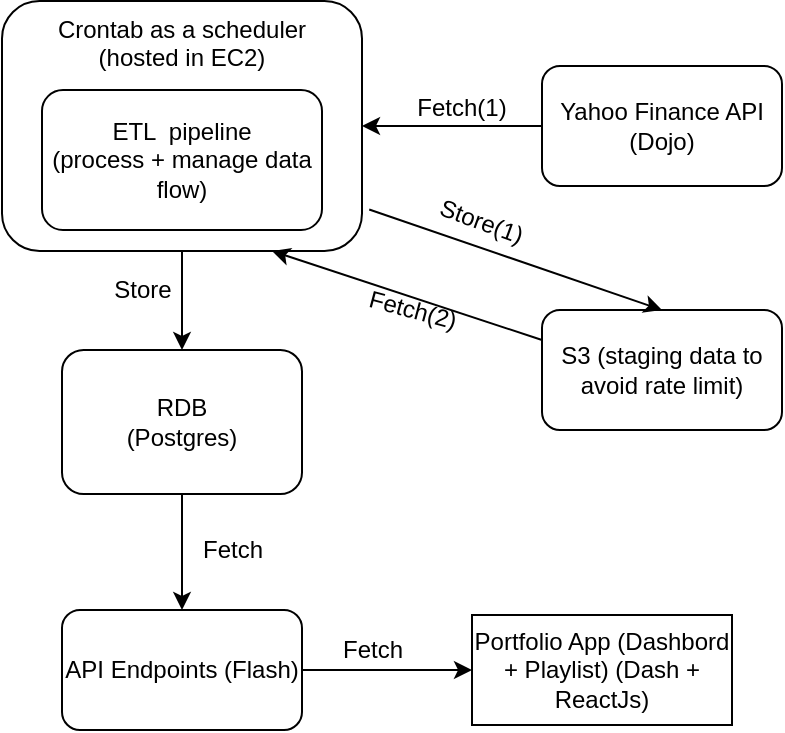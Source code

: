 <mxfile version="17.4.0" type="device"><diagram id="YmpAMReGRxXK9x1DbyDT" name="Page-1"><mxGraphModel dx="1426" dy="842" grid="1" gridSize="10" guides="1" tooltips="1" connect="1" arrows="1" fold="1" page="1" pageScale="1" pageWidth="827" pageHeight="1169" math="0" shadow="0"><root><mxCell id="0"/><mxCell id="1" parent="0"/><mxCell id="5nogj8mpeqaAN7AzgQt3-1" value="Crontab as a scheduler &lt;br&gt;(hosted in EC2)" style="rounded=1;whiteSpace=wrap;html=1;align=center;verticalAlign=top;" parent="1" vertex="1"><mxGeometry x="290" y="215.5" width="180" height="125" as="geometry"/></mxCell><mxCell id="5nogj8mpeqaAN7AzgQt3-24" style="edgeStyle=orthogonalEdgeStyle;rounded=0;orthogonalLoop=1;jettySize=auto;html=1;entryX=0.5;entryY=0;entryDx=0;entryDy=0;" parent="1" source="5nogj8mpeqaAN7AzgQt3-2" target="5nogj8mpeqaAN7AzgQt3-23" edge="1"><mxGeometry relative="1" as="geometry"/></mxCell><mxCell id="5nogj8mpeqaAN7AzgQt3-2" value="RDB &lt;br&gt;(Postgres)" style="rounded=1;whiteSpace=wrap;html=1;" parent="1" vertex="1"><mxGeometry x="320" y="390" width="120" height="72" as="geometry"/></mxCell><mxCell id="5nogj8mpeqaAN7AzgQt3-3" value="ETL &amp;nbsp;pipeline &lt;br&gt;(process + manage data flow)" style="rounded=1;whiteSpace=wrap;html=1;" parent="1" vertex="1"><mxGeometry x="310" y="260" width="140" height="70" as="geometry"/></mxCell><mxCell id="5nogj8mpeqaAN7AzgQt3-4" value="Yahoo Finance API (Dojo)" style="rounded=1;whiteSpace=wrap;html=1;" parent="1" vertex="1"><mxGeometry x="560" y="248" width="120" height="60" as="geometry"/></mxCell><mxCell id="5nogj8mpeqaAN7AzgQt3-8" value="S3 (staging data to avoid rate limit)" style="rounded=1;whiteSpace=wrap;html=1;" parent="1" vertex="1"><mxGeometry x="560" y="370" width="120" height="60" as="geometry"/></mxCell><mxCell id="5nogj8mpeqaAN7AzgQt3-10" value="" style="endArrow=classic;html=1;rounded=0;entryX=1;entryY=0.5;entryDx=0;entryDy=0;exitX=0;exitY=0.5;exitDx=0;exitDy=0;" parent="1" source="5nogj8mpeqaAN7AzgQt3-4" target="5nogj8mpeqaAN7AzgQt3-1" edge="1"><mxGeometry width="50" height="50" relative="1" as="geometry"><mxPoint x="490" y="310" as="sourcePoint"/><mxPoint x="540" y="260" as="targetPoint"/></mxGeometry></mxCell><mxCell id="5nogj8mpeqaAN7AzgQt3-11" value="Fetch(1)" style="text;html=1;strokeColor=none;fillColor=none;align=center;verticalAlign=middle;whiteSpace=wrap;rounded=0;" parent="1" vertex="1"><mxGeometry x="490" y="254" width="60" height="30" as="geometry"/></mxCell><mxCell id="5nogj8mpeqaAN7AzgQt3-13" value="" style="endArrow=classic;html=1;rounded=0;exitX=1.02;exitY=0.834;exitDx=0;exitDy=0;exitPerimeter=0;entryX=0.5;entryY=0;entryDx=0;entryDy=0;" parent="1" source="5nogj8mpeqaAN7AzgQt3-1" target="5nogj8mpeqaAN7AzgQt3-8" edge="1"><mxGeometry width="50" height="50" relative="1" as="geometry"><mxPoint x="490" y="380" as="sourcePoint"/><mxPoint x="540" y="330" as="targetPoint"/></mxGeometry></mxCell><mxCell id="5nogj8mpeqaAN7AzgQt3-14" value="" style="endArrow=classic;html=1;rounded=0;exitX=0;exitY=0.25;exitDx=0;exitDy=0;entryX=0.75;entryY=1;entryDx=0;entryDy=0;" parent="1" source="5nogj8mpeqaAN7AzgQt3-8" target="5nogj8mpeqaAN7AzgQt3-1" edge="1"><mxGeometry width="50" height="50" relative="1" as="geometry"><mxPoint x="490" y="460" as="sourcePoint"/><mxPoint x="540" y="410" as="targetPoint"/></mxGeometry></mxCell><mxCell id="5nogj8mpeqaAN7AzgQt3-17" value="Store(1)" style="text;html=1;strokeColor=none;fillColor=none;align=center;verticalAlign=middle;whiteSpace=wrap;rounded=0;rotation=20;" parent="1" vertex="1"><mxGeometry x="500" y="310.5" width="60" height="30" as="geometry"/></mxCell><mxCell id="5nogj8mpeqaAN7AzgQt3-18" value="Fetch(2)" style="text;html=1;align=center;verticalAlign=middle;resizable=0;points=[];autosize=1;strokeColor=none;fillColor=none;rotation=15;" parent="1" vertex="1"><mxGeometry x="465" y="360" width="60" height="20" as="geometry"/></mxCell><mxCell id="5nogj8mpeqaAN7AzgQt3-19" value="" style="endArrow=classic;html=1;rounded=0;exitX=0.5;exitY=1;exitDx=0;exitDy=0;entryX=0.5;entryY=0;entryDx=0;entryDy=0;" parent="1" source="5nogj8mpeqaAN7AzgQt3-1" target="5nogj8mpeqaAN7AzgQt3-2" edge="1"><mxGeometry width="50" height="50" relative="1" as="geometry"><mxPoint x="470" y="450" as="sourcePoint"/><mxPoint x="520" y="400" as="targetPoint"/></mxGeometry></mxCell><mxCell id="5nogj8mpeqaAN7AzgQt3-20" value="Store" style="text;html=1;align=center;verticalAlign=middle;resizable=0;points=[];autosize=1;strokeColor=none;fillColor=none;" parent="1" vertex="1"><mxGeometry x="340" y="350" width="40" height="20" as="geometry"/></mxCell><mxCell id="5nogj8mpeqaAN7AzgQt3-21" value="Portfolio App (Dashbord + Playlist) (Dash + ReactJs)" style="rounded=0;whiteSpace=wrap;html=1;" parent="1" vertex="1"><mxGeometry x="525" y="522.5" width="130" height="55" as="geometry"/></mxCell><mxCell id="5nogj8mpeqaAN7AzgQt3-25" style="edgeStyle=orthogonalEdgeStyle;rounded=0;orthogonalLoop=1;jettySize=auto;html=1;exitX=1;exitY=0.5;exitDx=0;exitDy=0;entryX=0;entryY=0.5;entryDx=0;entryDy=0;" parent="1" source="5nogj8mpeqaAN7AzgQt3-23" target="5nogj8mpeqaAN7AzgQt3-21" edge="1"><mxGeometry relative="1" as="geometry"><mxPoint x="510" y="550.034" as="targetPoint"/></mxGeometry></mxCell><mxCell id="5nogj8mpeqaAN7AzgQt3-23" value="API Endpoints (Flash)" style="rounded=1;whiteSpace=wrap;html=1;" parent="1" vertex="1"><mxGeometry x="320" y="520" width="120" height="60" as="geometry"/></mxCell><mxCell id="5nogj8mpeqaAN7AzgQt3-26" value="Fetch" style="text;html=1;align=center;verticalAlign=middle;resizable=0;points=[];autosize=1;strokeColor=none;fillColor=none;" parent="1" vertex="1"><mxGeometry x="380" y="480" width="50" height="20" as="geometry"/></mxCell><mxCell id="5nogj8mpeqaAN7AzgQt3-27" value="Fetch" style="text;html=1;align=center;verticalAlign=middle;resizable=0;points=[];autosize=1;strokeColor=none;fillColor=none;" parent="1" vertex="1"><mxGeometry x="450" y="530" width="50" height="20" as="geometry"/></mxCell></root></mxGraphModel></diagram></mxfile>